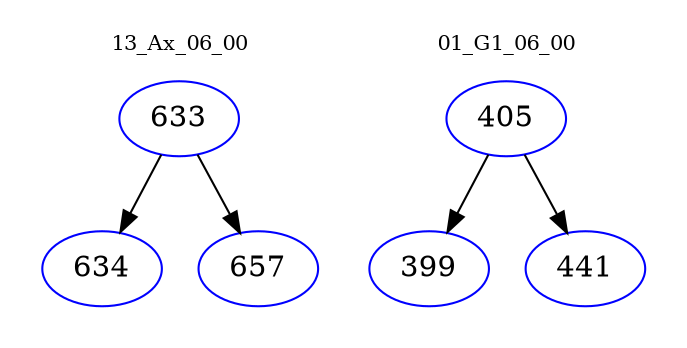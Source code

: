 digraph{
subgraph cluster_0 {
color = white
label = "13_Ax_06_00";
fontsize=10;
T0_633 [label="633", color="blue"]
T0_633 -> T0_634 [color="black"]
T0_634 [label="634", color="blue"]
T0_633 -> T0_657 [color="black"]
T0_657 [label="657", color="blue"]
}
subgraph cluster_1 {
color = white
label = "01_G1_06_00";
fontsize=10;
T1_405 [label="405", color="blue"]
T1_405 -> T1_399 [color="black"]
T1_399 [label="399", color="blue"]
T1_405 -> T1_441 [color="black"]
T1_441 [label="441", color="blue"]
}
}
